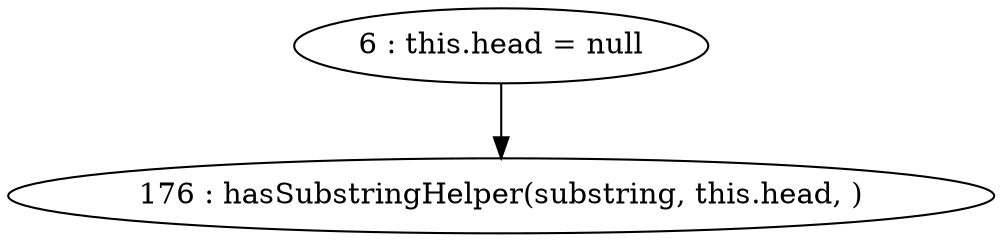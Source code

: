 digraph G {
"6 : this.head = null"
"6 : this.head = null" -> "176 : hasSubstringHelper(substring, this.head, )"
"176 : hasSubstringHelper(substring, this.head, )"
}